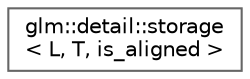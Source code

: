 digraph "Graphical Class Hierarchy"
{
 // LATEX_PDF_SIZE
  bgcolor="transparent";
  edge [fontname=Helvetica,fontsize=10,labelfontname=Helvetica,labelfontsize=10];
  node [fontname=Helvetica,fontsize=10,shape=box,height=0.2,width=0.4];
  rankdir="LR";
  Node0 [id="Node000000",label="glm::detail::storage\l\< L, T, is_aligned \>",height=0.2,width=0.4,color="grey40", fillcolor="white", style="filled",URL="$structglm_1_1detail_1_1storage.html",tooltip=" "];
}
